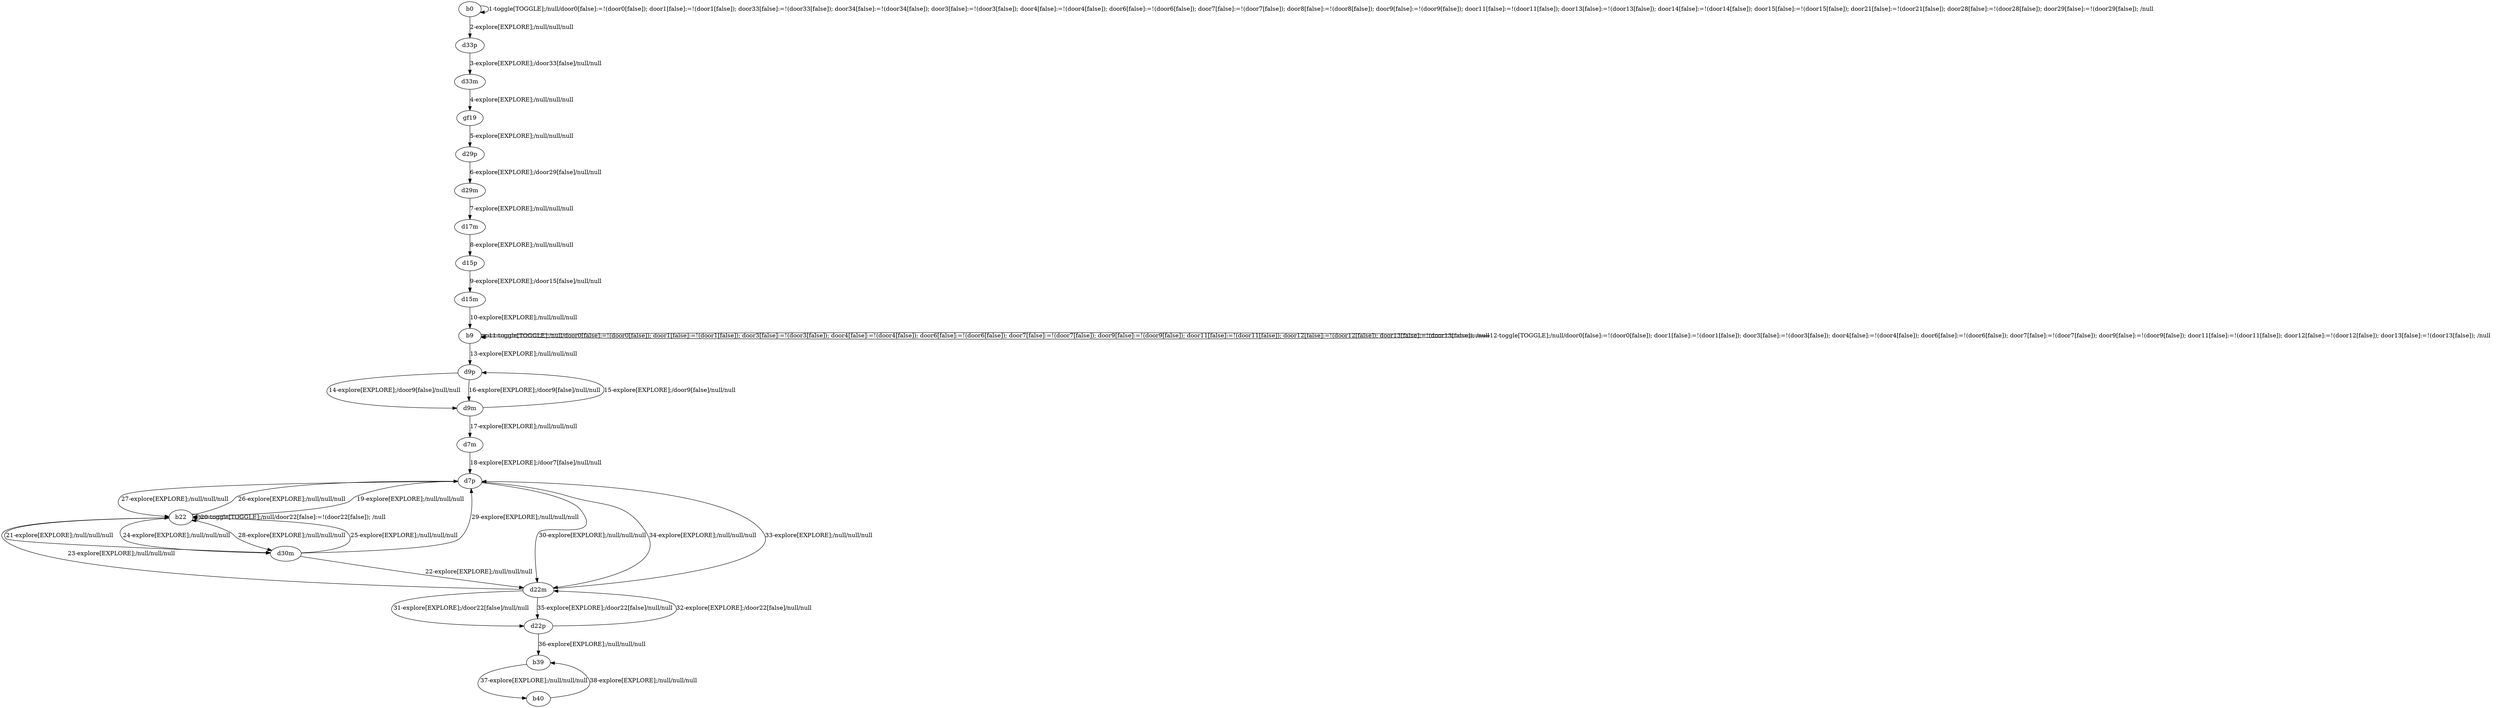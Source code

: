 # Total number of goals covered by this test: 2
# b39 --> b40
# b40 --> b39

digraph g {
"b0" -> "b0" [label = "1-toggle[TOGGLE];/null/door0[false]:=!(door0[false]); door1[false]:=!(door1[false]); door33[false]:=!(door33[false]); door34[false]:=!(door34[false]); door3[false]:=!(door3[false]); door4[false]:=!(door4[false]); door6[false]:=!(door6[false]); door7[false]:=!(door7[false]); door8[false]:=!(door8[false]); door9[false]:=!(door9[false]); door11[false]:=!(door11[false]); door13[false]:=!(door13[false]); door14[false]:=!(door14[false]); door15[false]:=!(door15[false]); door21[false]:=!(door21[false]); door28[false]:=!(door28[false]); door29[false]:=!(door29[false]); /null"];
"b0" -> "d33p" [label = "2-explore[EXPLORE];/null/null/null"];
"d33p" -> "d33m" [label = "3-explore[EXPLORE];/door33[false]/null/null"];
"d33m" -> "gf19" [label = "4-explore[EXPLORE];/null/null/null"];
"gf19" -> "d29p" [label = "5-explore[EXPLORE];/null/null/null"];
"d29p" -> "d29m" [label = "6-explore[EXPLORE];/door29[false]/null/null"];
"d29m" -> "d17m" [label = "7-explore[EXPLORE];/null/null/null"];
"d17m" -> "d15p" [label = "8-explore[EXPLORE];/null/null/null"];
"d15p" -> "d15m" [label = "9-explore[EXPLORE];/door15[false]/null/null"];
"d15m" -> "b9" [label = "10-explore[EXPLORE];/null/null/null"];
"b9" -> "b9" [label = "11-toggle[TOGGLE];/null/door0[false]:=!(door0[false]); door1[false]:=!(door1[false]); door3[false]:=!(door3[false]); door4[false]:=!(door4[false]); door6[false]:=!(door6[false]); door7[false]:=!(door7[false]); door9[false]:=!(door9[false]); door11[false]:=!(door11[false]); door12[false]:=!(door12[false]); door13[false]:=!(door13[false]); /null"];
"b9" -> "b9" [label = "12-toggle[TOGGLE];/null/door0[false]:=!(door0[false]); door1[false]:=!(door1[false]); door3[false]:=!(door3[false]); door4[false]:=!(door4[false]); door6[false]:=!(door6[false]); door7[false]:=!(door7[false]); door9[false]:=!(door9[false]); door11[false]:=!(door11[false]); door12[false]:=!(door12[false]); door13[false]:=!(door13[false]); /null"];
"b9" -> "d9p" [label = "13-explore[EXPLORE];/null/null/null"];
"d9p" -> "d9m" [label = "14-explore[EXPLORE];/door9[false]/null/null"];
"d9m" -> "d9p" [label = "15-explore[EXPLORE];/door9[false]/null/null"];
"d9p" -> "d9m" [label = "16-explore[EXPLORE];/door9[false]/null/null"];
"d9m" -> "d7m" [label = "17-explore[EXPLORE];/null/null/null"];
"d7m" -> "d7p" [label = "18-explore[EXPLORE];/door7[false]/null/null"];
"d7p" -> "b22" [label = "19-explore[EXPLORE];/null/null/null"];
"b22" -> "b22" [label = "20-toggle[TOGGLE];/null/door22[false]:=!(door22[false]); /null"];
"b22" -> "d30m" [label = "21-explore[EXPLORE];/null/null/null"];
"d30m" -> "d22m" [label = "22-explore[EXPLORE];/null/null/null"];
"d22m" -> "b22" [label = "23-explore[EXPLORE];/null/null/null"];
"b22" -> "d30m" [label = "24-explore[EXPLORE];/null/null/null"];
"d30m" -> "b22" [label = "25-explore[EXPLORE];/null/null/null"];
"b22" -> "d7p" [label = "26-explore[EXPLORE];/null/null/null"];
"d7p" -> "b22" [label = "27-explore[EXPLORE];/null/null/null"];
"b22" -> "d30m" [label = "28-explore[EXPLORE];/null/null/null"];
"d30m" -> "d7p" [label = "29-explore[EXPLORE];/null/null/null"];
"d7p" -> "d22m" [label = "30-explore[EXPLORE];/null/null/null"];
"d22m" -> "d22p" [label = "31-explore[EXPLORE];/door22[false]/null/null"];
"d22p" -> "d22m" [label = "32-explore[EXPLORE];/door22[false]/null/null"];
"d22m" -> "d7p" [label = "33-explore[EXPLORE];/null/null/null"];
"d7p" -> "d22m" [label = "34-explore[EXPLORE];/null/null/null"];
"d22m" -> "d22p" [label = "35-explore[EXPLORE];/door22[false]/null/null"];
"d22p" -> "b39" [label = "36-explore[EXPLORE];/null/null/null"];
"b39" -> "b40" [label = "37-explore[EXPLORE];/null/null/null"];
"b40" -> "b39" [label = "38-explore[EXPLORE];/null/null/null"];
}